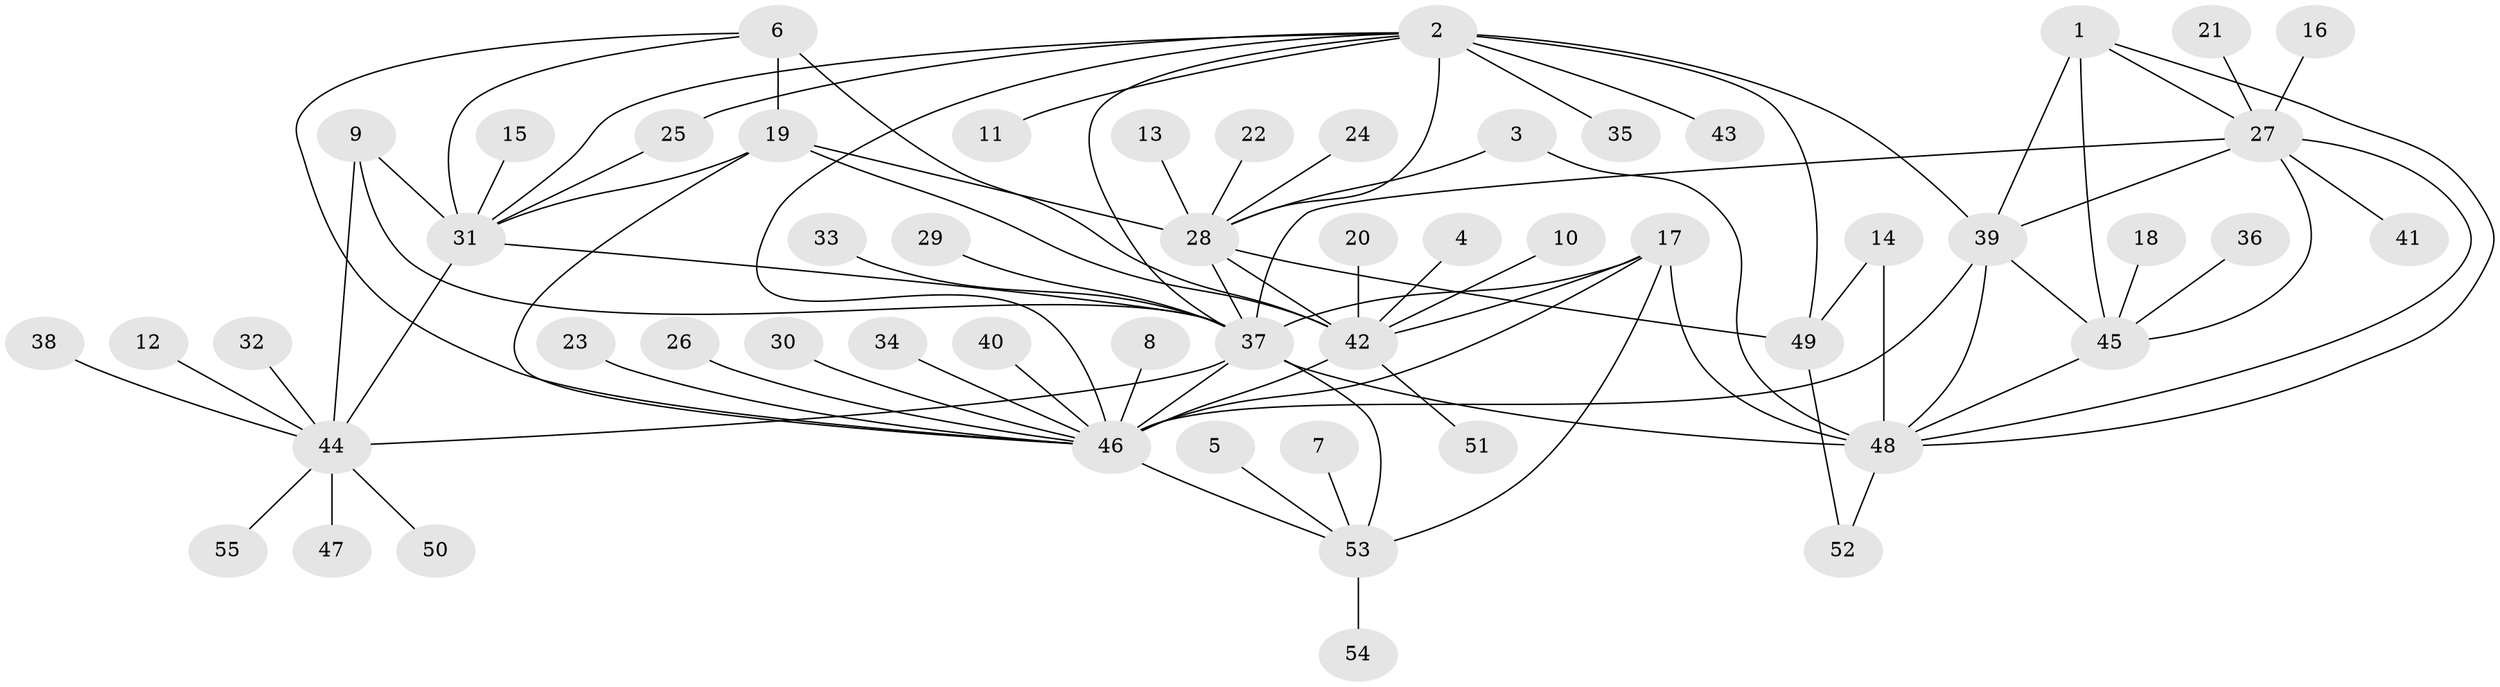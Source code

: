// original degree distribution, {8: 0.03669724770642202, 7: 0.01834862385321101, 12: 0.027522935779816515, 5: 0.045871559633027525, 11: 0.01834862385321101, 4: 0.027522935779816515, 10: 0.03669724770642202, 9: 0.01834862385321101, 6: 0.009174311926605505, 2: 0.1834862385321101, 1: 0.5596330275229358, 3: 0.01834862385321101}
// Generated by graph-tools (version 1.1) at 2025/26/03/09/25 03:26:43]
// undirected, 55 vertices, 86 edges
graph export_dot {
graph [start="1"]
  node [color=gray90,style=filled];
  1;
  2;
  3;
  4;
  5;
  6;
  7;
  8;
  9;
  10;
  11;
  12;
  13;
  14;
  15;
  16;
  17;
  18;
  19;
  20;
  21;
  22;
  23;
  24;
  25;
  26;
  27;
  28;
  29;
  30;
  31;
  32;
  33;
  34;
  35;
  36;
  37;
  38;
  39;
  40;
  41;
  42;
  43;
  44;
  45;
  46;
  47;
  48;
  49;
  50;
  51;
  52;
  53;
  54;
  55;
  1 -- 27 [weight=1.0];
  1 -- 39 [weight=1.0];
  1 -- 45 [weight=1.0];
  1 -- 48 [weight=1.0];
  2 -- 11 [weight=1.0];
  2 -- 25 [weight=1.0];
  2 -- 28 [weight=3.0];
  2 -- 31 [weight=1.0];
  2 -- 35 [weight=1.0];
  2 -- 37 [weight=1.0];
  2 -- 39 [weight=1.0];
  2 -- 43 [weight=1.0];
  2 -- 46 [weight=1.0];
  2 -- 49 [weight=3.0];
  3 -- 28 [weight=1.0];
  3 -- 48 [weight=1.0];
  4 -- 42 [weight=1.0];
  5 -- 53 [weight=1.0];
  6 -- 19 [weight=1.0];
  6 -- 31 [weight=1.0];
  6 -- 42 [weight=2.0];
  6 -- 46 [weight=1.0];
  7 -- 53 [weight=1.0];
  8 -- 46 [weight=1.0];
  9 -- 31 [weight=2.0];
  9 -- 37 [weight=2.0];
  9 -- 44 [weight=2.0];
  10 -- 42 [weight=1.0];
  12 -- 44 [weight=1.0];
  13 -- 28 [weight=1.0];
  14 -- 48 [weight=1.0];
  14 -- 49 [weight=1.0];
  15 -- 31 [weight=1.0];
  16 -- 27 [weight=1.0];
  17 -- 37 [weight=2.0];
  17 -- 42 [weight=1.0];
  17 -- 46 [weight=2.0];
  17 -- 48 [weight=1.0];
  17 -- 53 [weight=2.0];
  18 -- 45 [weight=1.0];
  19 -- 28 [weight=1.0];
  19 -- 31 [weight=1.0];
  19 -- 42 [weight=2.0];
  19 -- 46 [weight=1.0];
  20 -- 42 [weight=1.0];
  21 -- 27 [weight=1.0];
  22 -- 28 [weight=1.0];
  23 -- 46 [weight=1.0];
  24 -- 28 [weight=1.0];
  25 -- 31 [weight=1.0];
  26 -- 46 [weight=1.0];
  27 -- 37 [weight=1.0];
  27 -- 39 [weight=1.0];
  27 -- 41 [weight=1.0];
  27 -- 45 [weight=1.0];
  27 -- 48 [weight=1.0];
  28 -- 37 [weight=1.0];
  28 -- 42 [weight=1.0];
  28 -- 49 [weight=1.0];
  29 -- 37 [weight=1.0];
  30 -- 46 [weight=1.0];
  31 -- 37 [weight=1.0];
  31 -- 44 [weight=1.0];
  32 -- 44 [weight=1.0];
  33 -- 37 [weight=1.0];
  34 -- 46 [weight=1.0];
  36 -- 45 [weight=1.0];
  37 -- 44 [weight=1.0];
  37 -- 46 [weight=1.0];
  37 -- 48 [weight=2.0];
  37 -- 53 [weight=1.0];
  38 -- 44 [weight=1.0];
  39 -- 45 [weight=1.0];
  39 -- 46 [weight=2.0];
  39 -- 48 [weight=1.0];
  40 -- 46 [weight=1.0];
  42 -- 46 [weight=2.0];
  42 -- 51 [weight=1.0];
  44 -- 47 [weight=1.0];
  44 -- 50 [weight=1.0];
  44 -- 55 [weight=1.0];
  45 -- 48 [weight=1.0];
  46 -- 53 [weight=1.0];
  48 -- 52 [weight=1.0];
  49 -- 52 [weight=1.0];
  53 -- 54 [weight=1.0];
}
